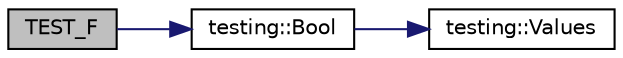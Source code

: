 digraph "TEST_F"
{
 // LATEX_PDF_SIZE
  bgcolor="transparent";
  edge [fontname="Helvetica",fontsize="10",labelfontname="Helvetica",labelfontsize="10"];
  node [fontname="Helvetica",fontsize="10",shape=record];
  rankdir="LR";
  Node1 [label="TEST_F",height=0.2,width=0.4,color="black", fillcolor="grey75", style="filled", fontcolor="black",tooltip=" "];
  Node1 -> Node2 [color="midnightblue",fontsize="10",style="solid",fontname="Helvetica"];
  Node2 [label="testing::Bool",height=0.2,width=0.4,color="black",URL="$namespacetesting.html#aa9f9150ed43f949c8a6bacf3f04c03ce",tooltip=" "];
  Node2 -> Node3 [color="midnightblue",fontsize="10",style="solid",fontname="Helvetica"];
  Node3 [label="testing::Values",height=0.2,width=0.4,color="black",URL="$namespacetesting.html#a374d4e5fbb4c938058fbe81d4c7ff6a6",tooltip=" "];
}
